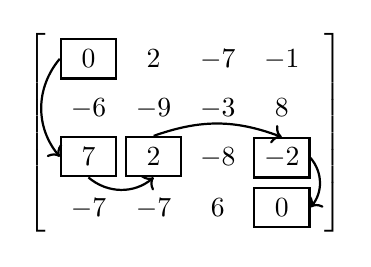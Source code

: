 \begin{tikzpicture}[style=thick,scale=0.7]
\tikzstyle{vertex}=[minimum width=7mm, minimum height=5mm]
\matrix (m) [matrix of nodes, left delimiter={[}, right delimiter={]}, row sep=1mm, column sep=1mm] {
    \node[vertex, draw] (11) {$0$}; &
    \node[vertex] (12) {$2$}; &
    \node[vertex] (13) {$-7$}; &
    \node[vertex] (14) {$-1$}; \\
    \node[vertex] (21) {$-6$}; &
    \node[vertex] (22) {$-9$}; &
    \node[vertex] (23) {$-3$}; &
    \node[vertex] (24) {$8$}; \\
    \node[vertex, draw] (31) {$7$}; &
    \node[vertex, draw] (32) {$2$}; &
    \node[vertex] (33) {$-8$}; &
    \node[vertex, draw] (34) {$-2$}; \\
    \node[vertex] (41) {$-7$}; &
    \node[vertex] (42) {$-7$}; &
    \node[vertex] (43) {$6$}; &
    \node[vertex, draw] (44) {$0$}; \\
};

\draw[->] (11.west) to[bend right=40] (31.west);
\draw[->] (31.south) to[bend right=40] (32.south);
\draw[->] (32.north) to[bend left=20] (34.north);
\draw[->] (34.east) to[bend left=40] (44.east);
\end{tikzpicture}
